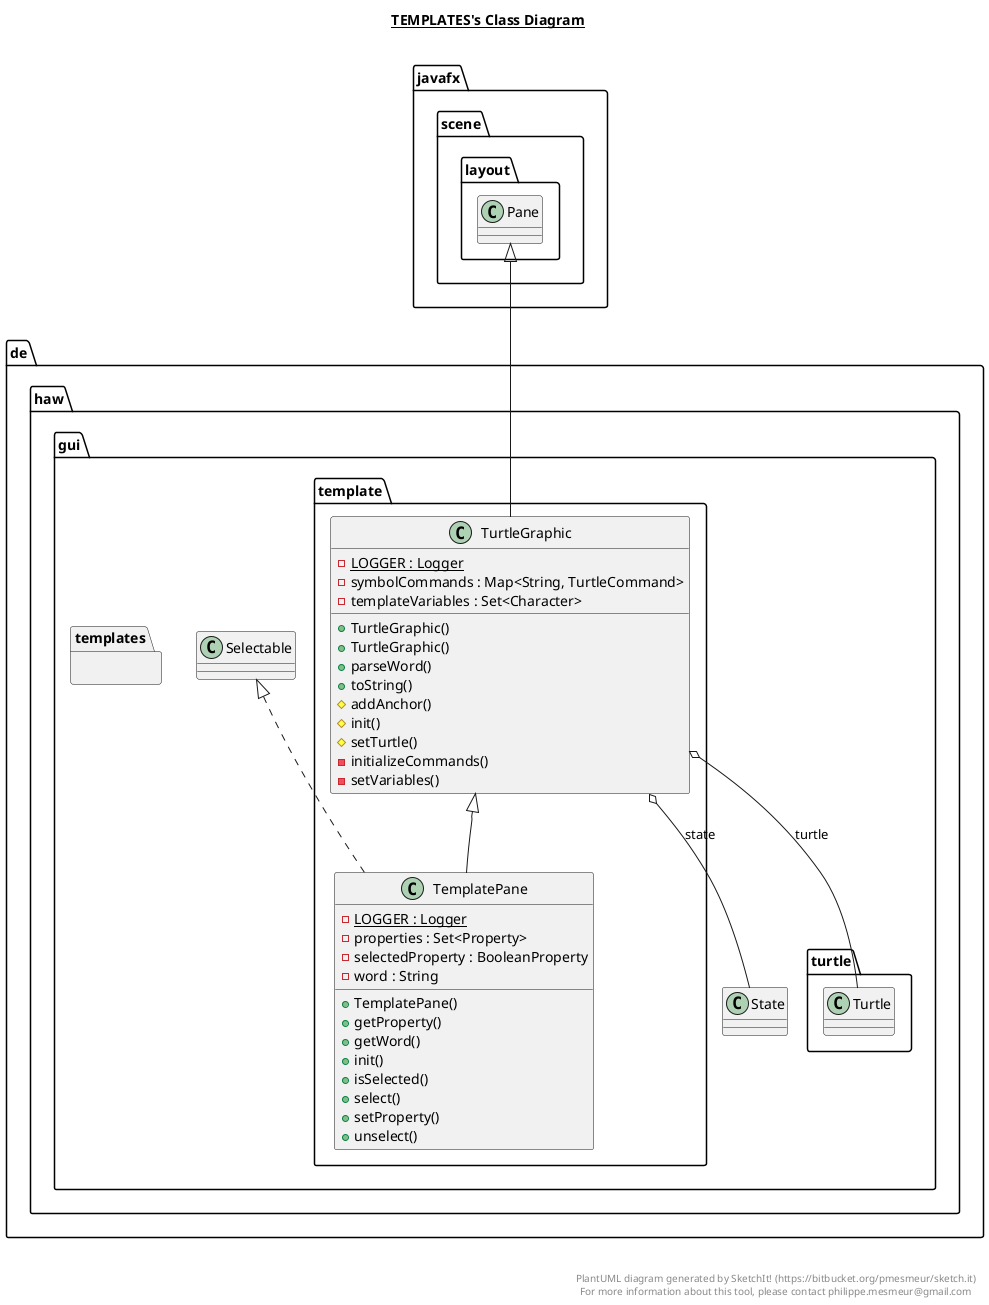 @startuml

title __TEMPLATES's Class Diagram__\n

  namespace de.haw {
    namespace gui {
      namespace templates {
        class de.haw.gui.template.TemplatePane {
            {static} - LOGGER : Logger
            - properties : Set<Property>
            - selectedProperty : BooleanProperty
            - word : String
            + TemplatePane()
            + getProperty()
            + getWord()
            + init()
            + isSelected()
            + select()
            + setProperty()
            + unselect()
        }
      }
    }
  }
  

  namespace de.haw {
    namespace gui {
      namespace templates {
        class de.haw.gui.template.TurtleGraphic {
            {static} - LOGGER : Logger
            - symbolCommands : Map<String, TurtleCommand>
            - templateVariables : Set<Character>
            + TurtleGraphic()
            + TurtleGraphic()
            + parseWord()
            + toString()
            # addAnchor()
            # init()
            # setTurtle()
            - initializeCommands()
            - setVariables()
        }
      }
    }
  }
  

  de.haw.gui.template.TemplatePane .up.|> de.haw.gui.Selectable
  de.haw.gui.template.TemplatePane -up-|> de.haw.gui.template.TurtleGraphic
  de.haw.gui.template.TurtleGraphic -up-|> javafx.scene.layout.Pane
  de.haw.gui.template.TurtleGraphic o-- de.haw.gui.State : state
  de.haw.gui.template.TurtleGraphic o-- de.haw.gui.turtle.Turtle : turtle


right footer


PlantUML diagram generated by SketchIt! (https://bitbucket.org/pmesmeur/sketch.it)
For more information about this tool, please contact philippe.mesmeur@gmail.com
endfooter

@enduml
